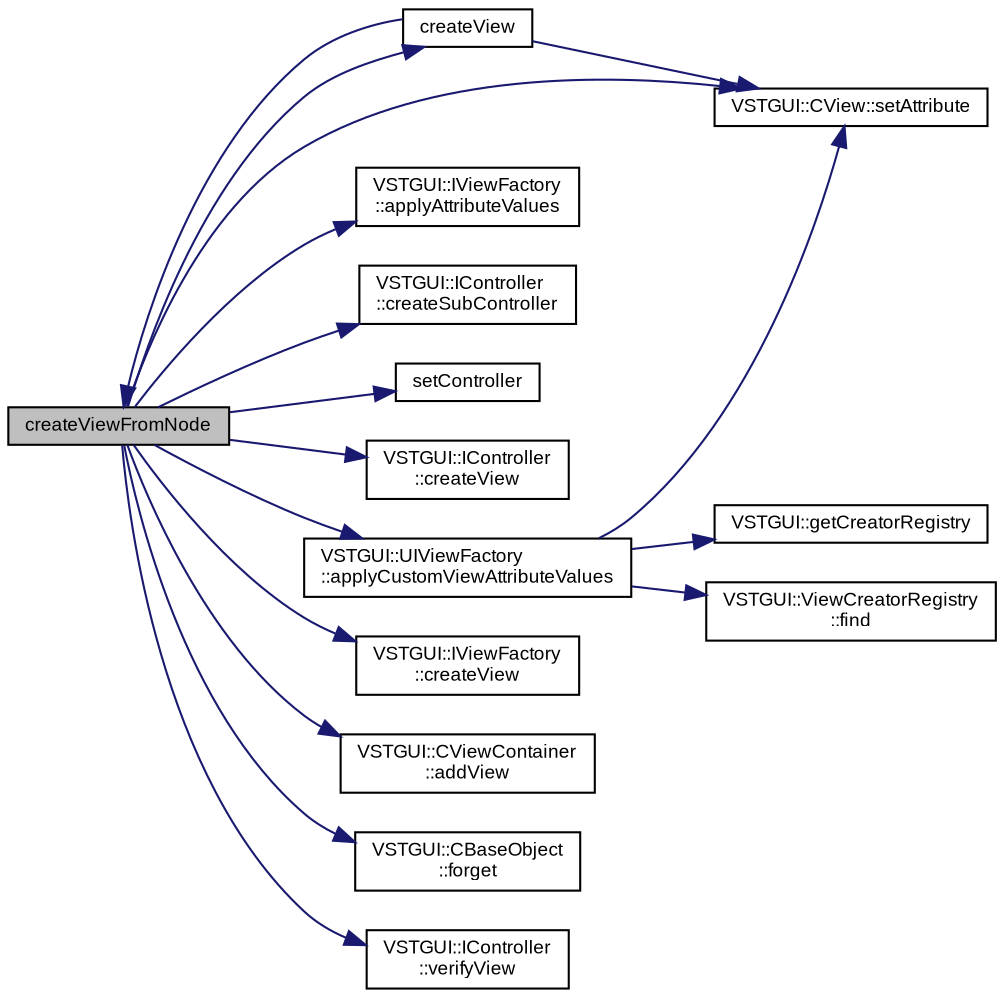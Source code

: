 digraph "createViewFromNode"
{
  bgcolor="transparent";
  edge [fontname="Arial",fontsize="9",labelfontname="Arial",labelfontsize="9"];
  node [fontname="Arial",fontsize="9",shape=record];
  rankdir="LR";
  Node1 [label="createViewFromNode",height=0.2,width=0.4,color="black", fillcolor="grey75", style="filled" fontcolor="black"];
  Node1 -> Node2 [color="midnightblue",fontsize="9",style="solid",fontname="Arial"];
  Node2 [label="createView",height=0.2,width=0.4,color="black",URL="$class_v_s_t_g_u_i_1_1_u_i_description.html#a8bbb5c3fb250adda1624294b7efb4066"];
  Node2 -> Node1 [color="midnightblue",fontsize="9",style="solid",fontname="Arial"];
  Node2 -> Node3 [color="midnightblue",fontsize="9",style="solid",fontname="Arial"];
  Node3 [label="VSTGUI::CView::setAttribute",height=0.2,width=0.4,color="black",URL="$class_v_s_t_g_u_i_1_1_c_view.html#acb3e227edff15b59577f133510e1ee64",tooltip="set an attribute "];
  Node1 -> Node4 [color="midnightblue",fontsize="9",style="solid",fontname="Arial"];
  Node4 [label="VSTGUI::IViewFactory\l::applyAttributeValues",height=0.2,width=0.4,color="black",URL="$class_v_s_t_g_u_i_1_1_i_view_factory.html#a9ca5f253a68f7e4b8ba98a0fd0efe2a2"];
  Node1 -> Node5 [color="midnightblue",fontsize="9",style="solid",fontname="Arial"];
  Node5 [label="VSTGUI::IController\l::createSubController",height=0.2,width=0.4,color="black",URL="$class_v_s_t_g_u_i_1_1_i_controller.html#abf96fec60498c8768f2352a98ba2a433"];
  Node1 -> Node6 [color="midnightblue",fontsize="9",style="solid",fontname="Arial"];
  Node6 [label="setController",height=0.2,width=0.4,color="black",URL="$class_v_s_t_g_u_i_1_1_u_i_description.html#ae6eeb2af91fdfc96cbc615fe8b12e703"];
  Node1 -> Node7 [color="midnightblue",fontsize="9",style="solid",fontname="Arial"];
  Node7 [label="VSTGUI::IController\l::createView",height=0.2,width=0.4,color="black",URL="$class_v_s_t_g_u_i_1_1_i_controller.html#a0df1d5052b2e02c824870f08becee69e"];
  Node1 -> Node8 [color="midnightblue",fontsize="9",style="solid",fontname="Arial"];
  Node8 [label="VSTGUI::UIViewFactory\l::applyCustomViewAttributeValues",height=0.2,width=0.4,color="black",URL="$class_v_s_t_g_u_i_1_1_u_i_view_factory.html#a67a88e075b59c50b7bf1e07bd1305bde"];
  Node8 -> Node9 [color="midnightblue",fontsize="9",style="solid",fontname="Arial"];
  Node9 [label="VSTGUI::getCreatorRegistry",height=0.2,width=0.4,color="black",URL="$namespace_v_s_t_g_u_i.html#ae434d8db1dbb70e1ac02abfc227f3c76"];
  Node8 -> Node10 [color="midnightblue",fontsize="9",style="solid",fontname="Arial"];
  Node10 [label="VSTGUI::ViewCreatorRegistry\l::find",height=0.2,width=0.4,color="black",URL="$class_v_s_t_g_u_i_1_1_view_creator_registry.html#a456e9326447da4f5fa892b4bc88e4605"];
  Node8 -> Node3 [color="midnightblue",fontsize="9",style="solid",fontname="Arial"];
  Node1 -> Node11 [color="midnightblue",fontsize="9",style="solid",fontname="Arial"];
  Node11 [label="VSTGUI::IViewFactory\l::createView",height=0.2,width=0.4,color="black",URL="$class_v_s_t_g_u_i_1_1_i_view_factory.html#a6426b9289e748a0aedb61d7cbe62d3a8"];
  Node1 -> Node12 [color="midnightblue",fontsize="9",style="solid",fontname="Arial"];
  Node12 [label="VSTGUI::CViewContainer\l::addView",height=0.2,width=0.4,color="black",URL="$class_v_s_t_g_u_i_1_1_c_view_container.html#aa3f0bcc0a5ac5c2a62405f6899dda689",tooltip="add a child view "];
  Node1 -> Node13 [color="midnightblue",fontsize="9",style="solid",fontname="Arial"];
  Node13 [label="VSTGUI::CBaseObject\l::forget",height=0.2,width=0.4,color="black",URL="$class_v_s_t_g_u_i_1_1_c_base_object.html#ad63e28fbe95a3458c97c60bfacd47ab8",tooltip="decrease refcount and delete object if refcount == 0 "];
  Node1 -> Node3 [color="midnightblue",fontsize="9",style="solid",fontname="Arial"];
  Node1 -> Node14 [color="midnightblue",fontsize="9",style="solid",fontname="Arial"];
  Node14 [label="VSTGUI::IController\l::verifyView",height=0.2,width=0.4,color="black",URL="$class_v_s_t_g_u_i_1_1_i_controller.html#af0ac6d1dd6e448b2498e368a864a3c5e"];
}
